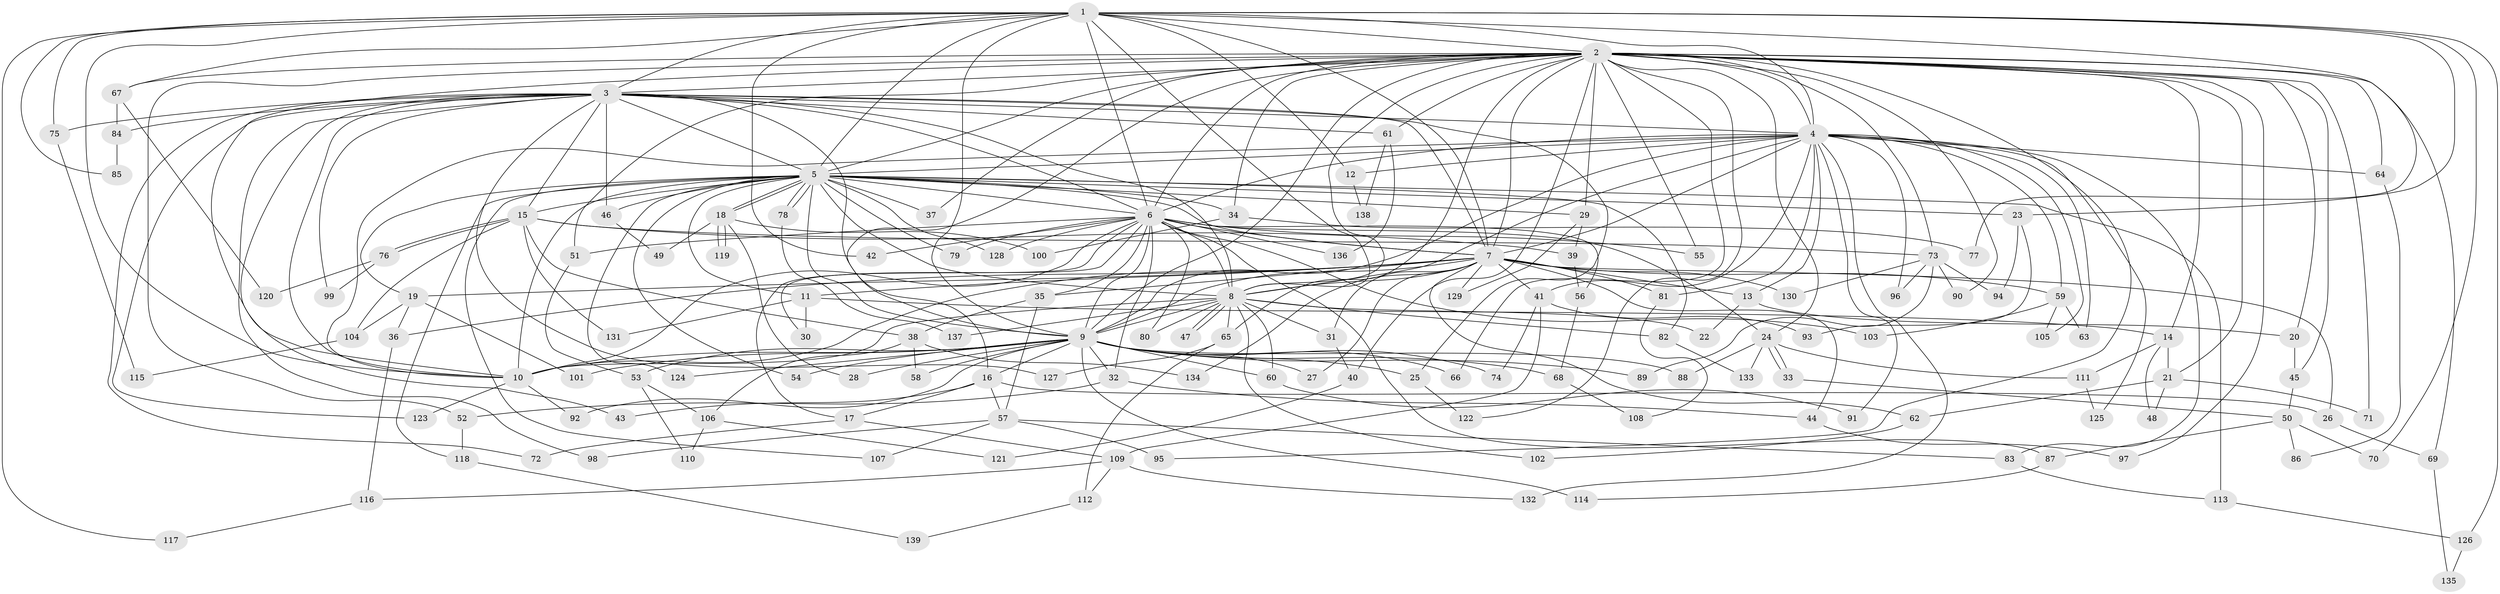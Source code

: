 // Generated by graph-tools (version 1.1) at 2025/13/03/09/25 04:13:53]
// undirected, 139 vertices, 303 edges
graph export_dot {
graph [start="1"]
  node [color=gray90,style=filled];
  1;
  2;
  3;
  4;
  5;
  6;
  7;
  8;
  9;
  10;
  11;
  12;
  13;
  14;
  15;
  16;
  17;
  18;
  19;
  20;
  21;
  22;
  23;
  24;
  25;
  26;
  27;
  28;
  29;
  30;
  31;
  32;
  33;
  34;
  35;
  36;
  37;
  38;
  39;
  40;
  41;
  42;
  43;
  44;
  45;
  46;
  47;
  48;
  49;
  50;
  51;
  52;
  53;
  54;
  55;
  56;
  57;
  58;
  59;
  60;
  61;
  62;
  63;
  64;
  65;
  66;
  67;
  68;
  69;
  70;
  71;
  72;
  73;
  74;
  75;
  76;
  77;
  78;
  79;
  80;
  81;
  82;
  83;
  84;
  85;
  86;
  87;
  88;
  89;
  90;
  91;
  92;
  93;
  94;
  95;
  96;
  97;
  98;
  99;
  100;
  101;
  102;
  103;
  104;
  105;
  106;
  107;
  108;
  109;
  110;
  111;
  112;
  113;
  114;
  115;
  116;
  117;
  118;
  119;
  120;
  121;
  122;
  123;
  124;
  125;
  126;
  127;
  128;
  129;
  130;
  131;
  132;
  133;
  134;
  135;
  136;
  137;
  138;
  139;
  1 -- 2;
  1 -- 3;
  1 -- 4;
  1 -- 5;
  1 -- 6;
  1 -- 7;
  1 -- 8;
  1 -- 9;
  1 -- 10;
  1 -- 12;
  1 -- 23;
  1 -- 42;
  1 -- 67;
  1 -- 70;
  1 -- 75;
  1 -- 77;
  1 -- 85;
  1 -- 117;
  1 -- 126;
  2 -- 3;
  2 -- 4;
  2 -- 5;
  2 -- 6;
  2 -- 7;
  2 -- 8;
  2 -- 9;
  2 -- 10;
  2 -- 14;
  2 -- 16;
  2 -- 20;
  2 -- 21;
  2 -- 24;
  2 -- 29;
  2 -- 34;
  2 -- 37;
  2 -- 40;
  2 -- 45;
  2 -- 51;
  2 -- 52;
  2 -- 55;
  2 -- 61;
  2 -- 64;
  2 -- 65;
  2 -- 66;
  2 -- 67;
  2 -- 69;
  2 -- 71;
  2 -- 73;
  2 -- 90;
  2 -- 95;
  2 -- 97;
  2 -- 122;
  3 -- 4;
  3 -- 5;
  3 -- 6;
  3 -- 7;
  3 -- 8;
  3 -- 9;
  3 -- 10;
  3 -- 15;
  3 -- 25;
  3 -- 43;
  3 -- 46;
  3 -- 61;
  3 -- 72;
  3 -- 75;
  3 -- 84;
  3 -- 98;
  3 -- 99;
  3 -- 123;
  3 -- 127;
  4 -- 5;
  4 -- 6;
  4 -- 7;
  4 -- 8;
  4 -- 9;
  4 -- 10;
  4 -- 12;
  4 -- 13;
  4 -- 41;
  4 -- 59;
  4 -- 63;
  4 -- 64;
  4 -- 81;
  4 -- 83;
  4 -- 91;
  4 -- 96;
  4 -- 105;
  4 -- 125;
  4 -- 132;
  5 -- 6;
  5 -- 7;
  5 -- 8;
  5 -- 9;
  5 -- 10;
  5 -- 11;
  5 -- 15;
  5 -- 18;
  5 -- 18;
  5 -- 19;
  5 -- 23;
  5 -- 29;
  5 -- 34;
  5 -- 37;
  5 -- 46;
  5 -- 54;
  5 -- 78;
  5 -- 78;
  5 -- 79;
  5 -- 82;
  5 -- 107;
  5 -- 113;
  5 -- 118;
  5 -- 124;
  5 -- 128;
  6 -- 7;
  6 -- 8;
  6 -- 9;
  6 -- 10;
  6 -- 17;
  6 -- 24;
  6 -- 30;
  6 -- 32;
  6 -- 35;
  6 -- 42;
  6 -- 51;
  6 -- 55;
  6 -- 56;
  6 -- 79;
  6 -- 80;
  6 -- 87;
  6 -- 103;
  6 -- 128;
  6 -- 136;
  7 -- 8;
  7 -- 9;
  7 -- 10;
  7 -- 11;
  7 -- 13;
  7 -- 19;
  7 -- 26;
  7 -- 27;
  7 -- 31;
  7 -- 35;
  7 -- 36;
  7 -- 41;
  7 -- 44;
  7 -- 59;
  7 -- 62;
  7 -- 81;
  7 -- 129;
  7 -- 130;
  7 -- 134;
  8 -- 9;
  8 -- 10;
  8 -- 22;
  8 -- 31;
  8 -- 47;
  8 -- 47;
  8 -- 60;
  8 -- 65;
  8 -- 80;
  8 -- 82;
  8 -- 102;
  8 -- 137;
  9 -- 10;
  9 -- 16;
  9 -- 25;
  9 -- 27;
  9 -- 28;
  9 -- 32;
  9 -- 53;
  9 -- 54;
  9 -- 58;
  9 -- 60;
  9 -- 66;
  9 -- 68;
  9 -- 74;
  9 -- 88;
  9 -- 89;
  9 -- 92;
  9 -- 101;
  9 -- 114;
  9 -- 124;
  10 -- 92;
  10 -- 123;
  11 -- 14;
  11 -- 30;
  11 -- 131;
  12 -- 138;
  13 -- 20;
  13 -- 22;
  14 -- 21;
  14 -- 48;
  14 -- 111;
  15 -- 38;
  15 -- 39;
  15 -- 73;
  15 -- 76;
  15 -- 76;
  15 -- 104;
  15 -- 131;
  16 -- 17;
  16 -- 26;
  16 -- 43;
  16 -- 57;
  17 -- 72;
  17 -- 109;
  18 -- 28;
  18 -- 49;
  18 -- 100;
  18 -- 119;
  18 -- 119;
  19 -- 36;
  19 -- 101;
  19 -- 104;
  20 -- 45;
  21 -- 48;
  21 -- 62;
  21 -- 71;
  23 -- 93;
  23 -- 94;
  24 -- 33;
  24 -- 33;
  24 -- 88;
  24 -- 111;
  24 -- 133;
  25 -- 122;
  26 -- 69;
  29 -- 39;
  29 -- 129;
  31 -- 40;
  32 -- 44;
  32 -- 52;
  33 -- 50;
  34 -- 77;
  34 -- 100;
  35 -- 38;
  35 -- 57;
  36 -- 116;
  38 -- 58;
  38 -- 106;
  38 -- 134;
  39 -- 56;
  40 -- 121;
  41 -- 74;
  41 -- 93;
  41 -- 109;
  44 -- 97;
  45 -- 50;
  46 -- 49;
  50 -- 70;
  50 -- 86;
  50 -- 87;
  51 -- 53;
  52 -- 118;
  53 -- 106;
  53 -- 110;
  56 -- 68;
  57 -- 83;
  57 -- 95;
  57 -- 98;
  57 -- 107;
  59 -- 63;
  59 -- 103;
  59 -- 105;
  60 -- 91;
  61 -- 136;
  61 -- 138;
  62 -- 102;
  64 -- 86;
  65 -- 112;
  65 -- 127;
  67 -- 84;
  67 -- 120;
  68 -- 108;
  69 -- 135;
  73 -- 89;
  73 -- 90;
  73 -- 94;
  73 -- 96;
  73 -- 130;
  75 -- 115;
  76 -- 99;
  76 -- 120;
  78 -- 137;
  81 -- 108;
  82 -- 133;
  83 -- 113;
  84 -- 85;
  87 -- 114;
  104 -- 115;
  106 -- 110;
  106 -- 121;
  109 -- 112;
  109 -- 116;
  109 -- 132;
  111 -- 125;
  112 -- 139;
  113 -- 126;
  116 -- 117;
  118 -- 139;
  126 -- 135;
}
